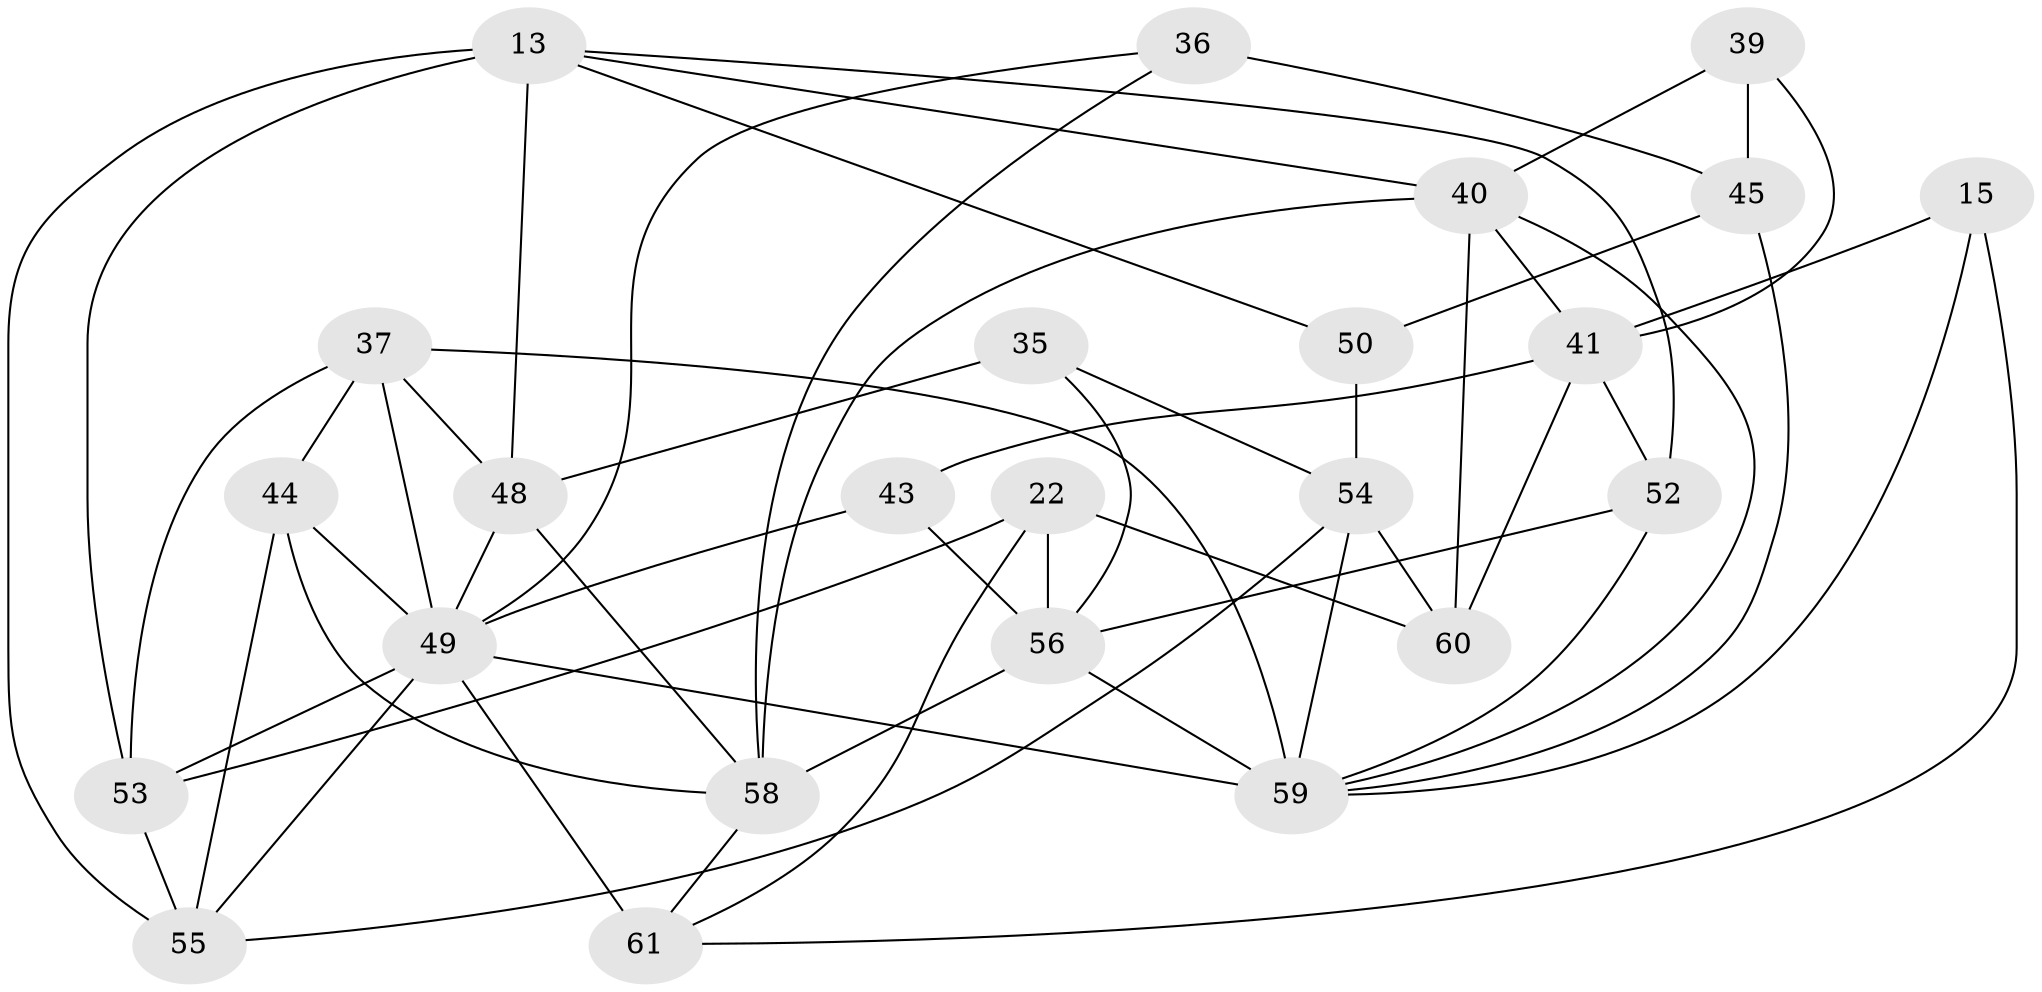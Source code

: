 // original degree distribution, {4: 1.0}
// Generated by graph-tools (version 1.1) at 2025/01/03/04/25 22:01:06]
// undirected, 24 vertices, 57 edges
graph export_dot {
graph [start="1"]
  node [color=gray90,style=filled];
  13 [super="+10+6"];
  15;
  22;
  35;
  36;
  37 [super="+18"];
  39;
  40 [super="+5+19+8"];
  41 [super="+29"];
  43;
  44;
  45 [super="+38"];
  48 [super="+4+33"];
  49 [super="+9+42+28+32"];
  50;
  52 [super="+47"];
  53 [super="+30"];
  54 [super="+51"];
  55 [super="+26"];
  56 [super="+7+31"];
  58 [super="+57+16"];
  59 [super="+11+25+23"];
  60 [super="+34"];
  61 [super="+46"];
  13 -- 53;
  13 -- 40 [weight=2];
  13 -- 48 [weight=2];
  13 -- 50;
  13 -- 52 [weight=2];
  13 -- 55 [weight=2];
  15 -- 61;
  15 -- 41 [weight=2];
  15 -- 59;
  22 -- 53;
  22 -- 56;
  22 -- 60;
  22 -- 61;
  35 -- 48 [weight=2];
  35 -- 56;
  35 -- 54;
  36 -- 45 [weight=2];
  36 -- 58;
  36 -- 49;
  37 -- 44;
  37 -- 59 [weight=2];
  37 -- 53;
  37 -- 48;
  37 -- 49;
  39 -- 41;
  39 -- 45 [weight=2];
  39 -- 40;
  40 -- 60 [weight=2];
  40 -- 59 [weight=2];
  40 -- 58 [weight=2];
  40 -- 41;
  41 -- 52 [weight=2];
  41 -- 60;
  41 -- 43;
  43 -- 56;
  43 -- 49 [weight=2];
  44 -- 58;
  44 -- 49;
  44 -- 55;
  45 -- 50 [weight=2];
  45 -- 59 [weight=2];
  48 -- 49 [weight=2];
  48 -- 58;
  49 -- 59 [weight=4];
  49 -- 61 [weight=3];
  49 -- 53;
  49 -- 55;
  50 -- 54;
  52 -- 56;
  52 -- 59;
  53 -- 55 [weight=2];
  54 -- 55 [weight=2];
  54 -- 60 [weight=2];
  54 -- 59 [weight=2];
  56 -- 58 [weight=2];
  56 -- 59 [weight=2];
  58 -- 61;
}
